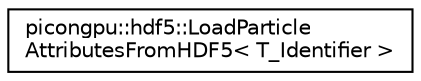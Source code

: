 digraph "Graphical Class Hierarchy"
{
 // LATEX_PDF_SIZE
  edge [fontname="Helvetica",fontsize="10",labelfontname="Helvetica",labelfontsize="10"];
  node [fontname="Helvetica",fontsize="10",shape=record];
  rankdir="LR";
  Node0 [label="picongpu::hdf5::LoadParticle\lAttributesFromHDF5\< T_Identifier \>",height=0.2,width=0.4,color="black", fillcolor="white", style="filled",URL="$structpicongpu_1_1hdf5_1_1_load_particle_attributes_from_h_d_f5.html",tooltip="Load attribute of a species from HDF5 checkpoint file."];
}
